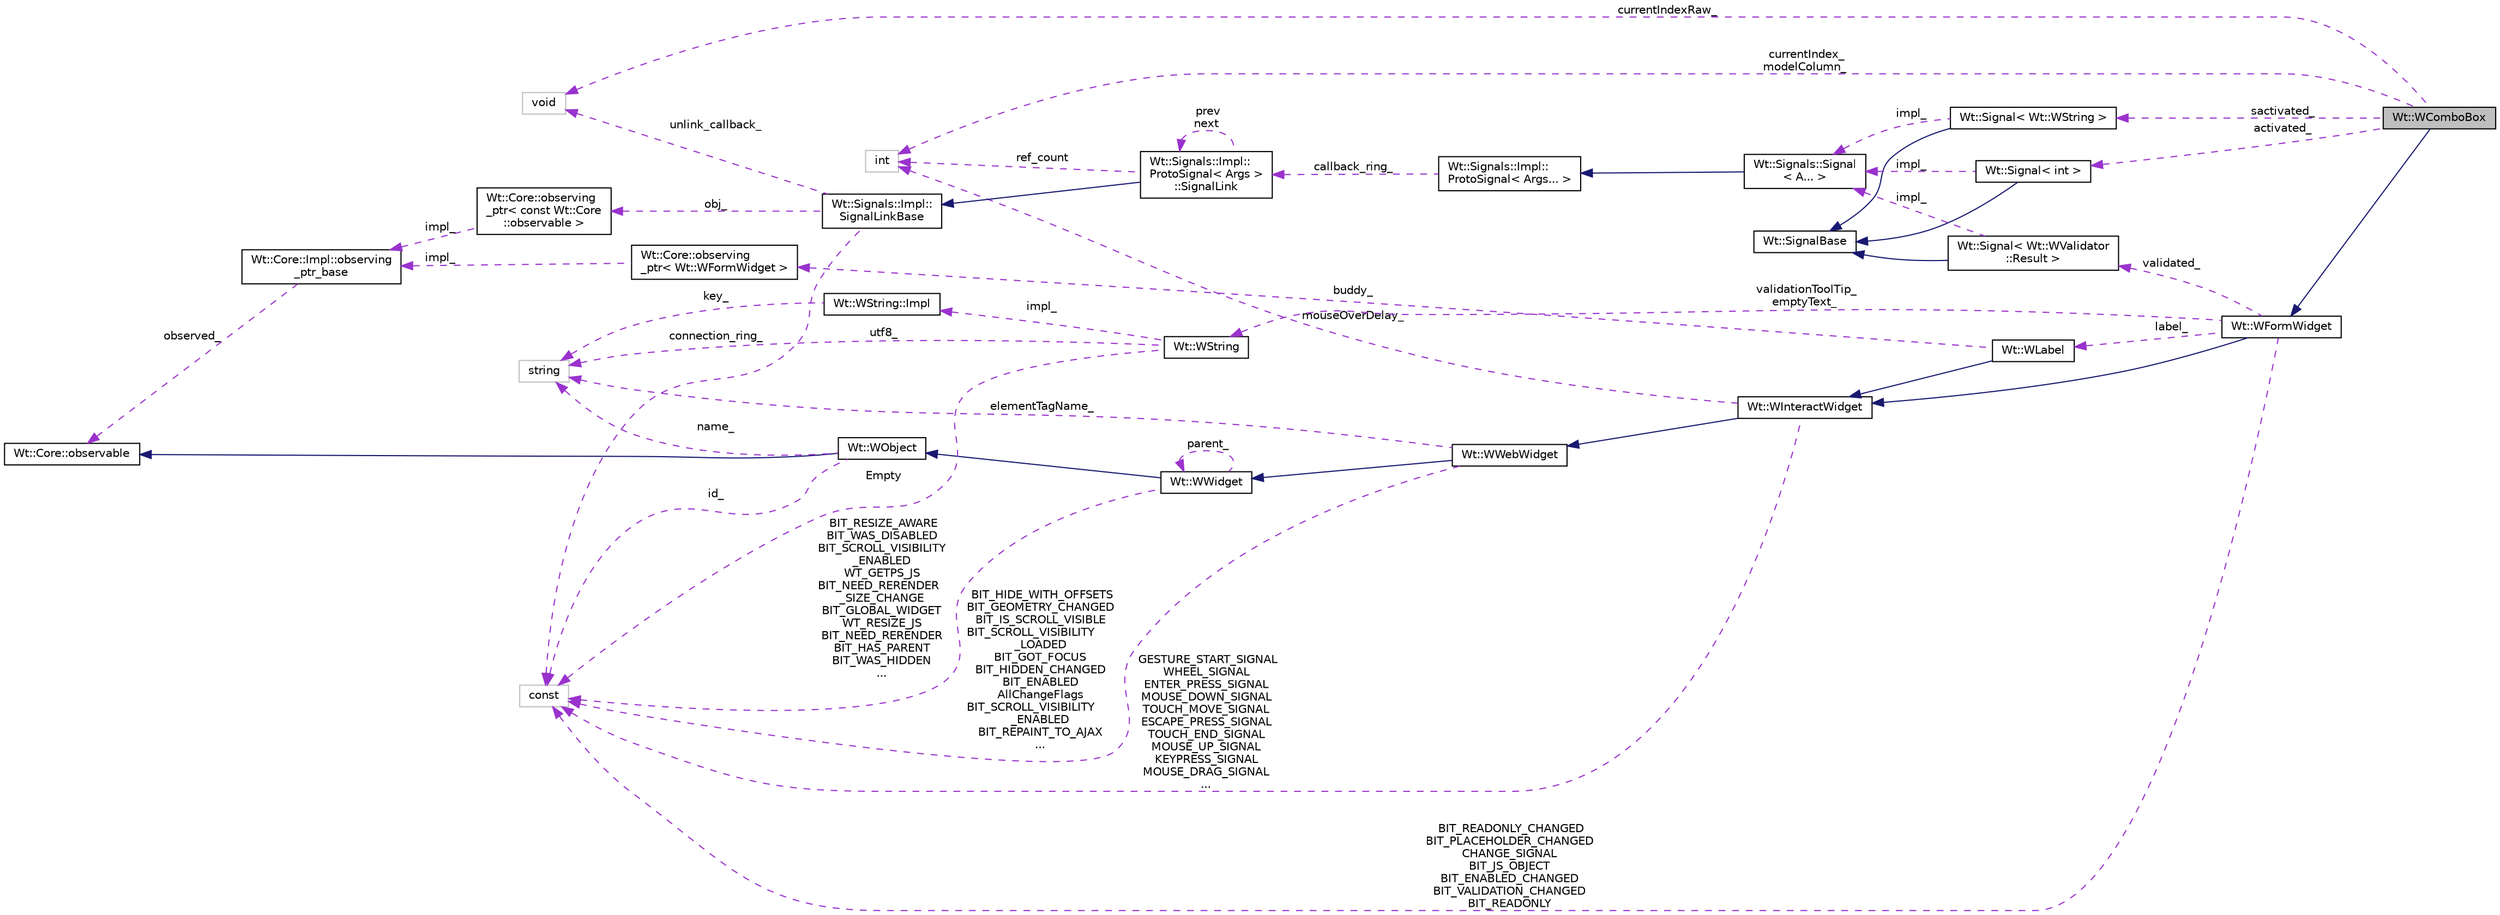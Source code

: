digraph "Wt::WComboBox"
{
 // LATEX_PDF_SIZE
  edge [fontname="Helvetica",fontsize="10",labelfontname="Helvetica",labelfontsize="10"];
  node [fontname="Helvetica",fontsize="10",shape=record];
  rankdir="LR";
  Node1 [label="Wt::WComboBox",height=0.2,width=0.4,color="black", fillcolor="grey75", style="filled", fontcolor="black",tooltip="A widget that provides a drop-down combo-box control."];
  Node2 -> Node1 [dir="back",color="midnightblue",fontsize="10",style="solid",fontname="Helvetica"];
  Node2 [label="Wt::WFormWidget",height=0.2,width=0.4,color="black", fillcolor="white", style="filled",URL="$classWt_1_1WFormWidget.html",tooltip="An abstract widget that corresponds to an HTML form element."];
  Node3 -> Node2 [dir="back",color="midnightblue",fontsize="10",style="solid",fontname="Helvetica"];
  Node3 [label="Wt::WInteractWidget",height=0.2,width=0.4,color="black", fillcolor="white", style="filled",URL="$classWt_1_1WInteractWidget.html",tooltip="An abstract widget that can receive user-interface interaction."];
  Node4 -> Node3 [dir="back",color="midnightblue",fontsize="10",style="solid",fontname="Helvetica"];
  Node4 [label="Wt::WWebWidget",height=0.2,width=0.4,color="black", fillcolor="white", style="filled",URL="$classWt_1_1WWebWidget.html",tooltip="A base class for widgets with an HTML counterpart."];
  Node5 -> Node4 [dir="back",color="midnightblue",fontsize="10",style="solid",fontname="Helvetica"];
  Node5 [label="Wt::WWidget",height=0.2,width=0.4,color="black", fillcolor="white", style="filled",URL="$classWt_1_1WWidget.html",tooltip="The abstract base class for a user-interface component."];
  Node6 -> Node5 [dir="back",color="midnightblue",fontsize="10",style="solid",fontname="Helvetica"];
  Node6 [label="Wt::WObject",height=0.2,width=0.4,color="black", fillcolor="white", style="filled",URL="$classWt_1_1WObject.html",tooltip="A base class for objects that participate in the signal/slot system."];
  Node7 -> Node6 [dir="back",color="midnightblue",fontsize="10",style="solid",fontname="Helvetica"];
  Node7 [label="Wt::Core::observable",height=0.2,width=0.4,color="black", fillcolor="white", style="filled",URL="$classWt_1_1Core_1_1observable.html",tooltip="A base class for objects whose life-time can be tracked."];
  Node8 -> Node6 [dir="back",color="darkorchid3",fontsize="10",style="dashed",label=" name_" ,fontname="Helvetica"];
  Node8 [label="string",height=0.2,width=0.4,color="grey75", fillcolor="white", style="filled",tooltip=" "];
  Node9 -> Node6 [dir="back",color="darkorchid3",fontsize="10",style="dashed",label=" id_" ,fontname="Helvetica"];
  Node9 [label="const",height=0.2,width=0.4,color="grey75", fillcolor="white", style="filled",tooltip=" "];
  Node5 -> Node5 [dir="back",color="darkorchid3",fontsize="10",style="dashed",label=" parent_" ,fontname="Helvetica"];
  Node9 -> Node5 [dir="back",color="darkorchid3",fontsize="10",style="dashed",label=" BIT_RESIZE_AWARE\nBIT_WAS_DISABLED\nBIT_SCROLL_VISIBILITY\l_ENABLED\nWT_GETPS_JS\nBIT_NEED_RERENDER\l_SIZE_CHANGE\nBIT_GLOBAL_WIDGET\nWT_RESIZE_JS\nBIT_NEED_RERENDER\nBIT_HAS_PARENT\nBIT_WAS_HIDDEN\n..." ,fontname="Helvetica"];
  Node8 -> Node4 [dir="back",color="darkorchid3",fontsize="10",style="dashed",label=" elementTagName_" ,fontname="Helvetica"];
  Node9 -> Node4 [dir="back",color="darkorchid3",fontsize="10",style="dashed",label=" BIT_HIDE_WITH_OFFSETS\nBIT_GEOMETRY_CHANGED\nBIT_IS_SCROLL_VISIBLE\nBIT_SCROLL_VISIBILITY\l_LOADED\nBIT_GOT_FOCUS\nBIT_HIDDEN_CHANGED\nBIT_ENABLED\nAllChangeFlags\nBIT_SCROLL_VISIBILITY\l_ENABLED\nBIT_REPAINT_TO_AJAX\n..." ,fontname="Helvetica"];
  Node10 -> Node3 [dir="back",color="darkorchid3",fontsize="10",style="dashed",label=" mouseOverDelay_" ,fontname="Helvetica"];
  Node10 [label="int",height=0.2,width=0.4,color="grey75", fillcolor="white", style="filled",tooltip=" "];
  Node9 -> Node3 [dir="back",color="darkorchid3",fontsize="10",style="dashed",label=" GESTURE_START_SIGNAL\nWHEEL_SIGNAL\nENTER_PRESS_SIGNAL\nMOUSE_DOWN_SIGNAL\nTOUCH_MOVE_SIGNAL\nESCAPE_PRESS_SIGNAL\nTOUCH_END_SIGNAL\nMOUSE_UP_SIGNAL\nKEYPRESS_SIGNAL\nMOUSE_DRAG_SIGNAL\n..." ,fontname="Helvetica"];
  Node11 -> Node2 [dir="back",color="darkorchid3",fontsize="10",style="dashed",label=" validationToolTip_\nemptyText_" ,fontname="Helvetica"];
  Node11 [label="Wt::WString",height=0.2,width=0.4,color="black", fillcolor="white", style="filled",URL="$classWt_1_1WString.html",tooltip="A value class which describes a locale-aware unicode string."];
  Node12 -> Node11 [dir="back",color="darkorchid3",fontsize="10",style="dashed",label=" impl_" ,fontname="Helvetica"];
  Node12 [label="Wt::WString::Impl",height=0.2,width=0.4,color="black", fillcolor="white", style="filled",URL="$structWt_1_1WString_1_1Impl.html",tooltip=" "];
  Node8 -> Node12 [dir="back",color="darkorchid3",fontsize="10",style="dashed",label=" key_" ,fontname="Helvetica"];
  Node8 -> Node11 [dir="back",color="darkorchid3",fontsize="10",style="dashed",label=" utf8_" ,fontname="Helvetica"];
  Node9 -> Node11 [dir="back",color="darkorchid3",fontsize="10",style="dashed",label=" Empty" ,fontname="Helvetica"];
  Node13 -> Node2 [dir="back",color="darkorchid3",fontsize="10",style="dashed",label=" label_" ,fontname="Helvetica"];
  Node13 [label="Wt::WLabel",height=0.2,width=0.4,color="black", fillcolor="white", style="filled",URL="$classWt_1_1WLabel.html",tooltip="A label for a form field."];
  Node3 -> Node13 [dir="back",color="midnightblue",fontsize="10",style="solid",fontname="Helvetica"];
  Node14 -> Node13 [dir="back",color="darkorchid3",fontsize="10",style="dashed",label=" buddy_" ,fontname="Helvetica"];
  Node14 [label="Wt::Core::observing\l_ptr\< Wt::WFormWidget \>",height=0.2,width=0.4,color="black", fillcolor="white", style="filled",URL="$classWt_1_1Core_1_1observing__ptr.html",tooltip=" "];
  Node15 -> Node14 [dir="back",color="darkorchid3",fontsize="10",style="dashed",label=" impl_" ,fontname="Helvetica"];
  Node15 [label="Wt::Core::Impl::observing\l_ptr_base",height=0.2,width=0.4,color="black", fillcolor="white", style="filled",URL="$structWt_1_1Core_1_1Impl_1_1observing__ptr__base.html",tooltip=" "];
  Node7 -> Node15 [dir="back",color="darkorchid3",fontsize="10",style="dashed",label=" observed_" ,fontname="Helvetica"];
  Node16 -> Node2 [dir="back",color="darkorchid3",fontsize="10",style="dashed",label=" validated_" ,fontname="Helvetica"];
  Node16 [label="Wt::Signal\< Wt::WValidator\l::Result \>",height=0.2,width=0.4,color="black", fillcolor="white", style="filled",URL="$classWt_1_1Signal.html",tooltip=" "];
  Node17 -> Node16 [dir="back",color="midnightblue",fontsize="10",style="solid",fontname="Helvetica"];
  Node17 [label="Wt::SignalBase",height=0.2,width=0.4,color="black", fillcolor="white", style="filled",URL="$classWt_1_1SignalBase.html",tooltip="Abstract base class of a signal."];
  Node18 -> Node16 [dir="back",color="darkorchid3",fontsize="10",style="dashed",label=" impl_" ,fontname="Helvetica"];
  Node18 [label="Wt::Signals::Signal\l\< A... \>",height=0.2,width=0.4,color="black", fillcolor="white", style="filled",URL="$structWt_1_1Signals_1_1Signal.html",tooltip=" "];
  Node19 -> Node18 [dir="back",color="midnightblue",fontsize="10",style="solid",fontname="Helvetica"];
  Node19 [label="Wt::Signals::Impl::\lProtoSignal\< Args... \>",height=0.2,width=0.4,color="black", fillcolor="white", style="filled",URL="$classWt_1_1Signals_1_1Impl_1_1ProtoSignal.html",tooltip=" "];
  Node20 -> Node19 [dir="back",color="darkorchid3",fontsize="10",style="dashed",label=" callback_ring_" ,fontname="Helvetica"];
  Node20 [label="Wt::Signals::Impl::\lProtoSignal\< Args \>\l::SignalLink",height=0.2,width=0.4,color="black", fillcolor="white", style="filled",URL="$structWt_1_1Signals_1_1Impl_1_1ProtoSignal_1_1SignalLink.html",tooltip=" "];
  Node21 -> Node20 [dir="back",color="midnightblue",fontsize="10",style="solid",fontname="Helvetica"];
  Node21 [label="Wt::Signals::Impl::\lSignalLinkBase",height=0.2,width=0.4,color="black", fillcolor="white", style="filled",URL="$classWt_1_1Signals_1_1Impl_1_1SignalLinkBase.html",tooltip=" "];
  Node22 -> Node21 [dir="back",color="darkorchid3",fontsize="10",style="dashed",label=" unlink_callback_" ,fontname="Helvetica"];
  Node22 [label="void",height=0.2,width=0.4,color="grey75", fillcolor="white", style="filled",tooltip=" "];
  Node23 -> Node21 [dir="back",color="darkorchid3",fontsize="10",style="dashed",label=" obj_" ,fontname="Helvetica"];
  Node23 [label="Wt::Core::observing\l_ptr\< const Wt::Core\l::observable \>",height=0.2,width=0.4,color="black", fillcolor="white", style="filled",URL="$classWt_1_1Core_1_1observing__ptr.html",tooltip=" "];
  Node15 -> Node23 [dir="back",color="darkorchid3",fontsize="10",style="dashed",label=" impl_" ,fontname="Helvetica"];
  Node9 -> Node21 [dir="back",color="darkorchid3",fontsize="10",style="dashed",label=" connection_ring_" ,fontname="Helvetica"];
  Node10 -> Node20 [dir="back",color="darkorchid3",fontsize="10",style="dashed",label=" ref_count" ,fontname="Helvetica"];
  Node20 -> Node20 [dir="back",color="darkorchid3",fontsize="10",style="dashed",label=" prev\nnext" ,fontname="Helvetica"];
  Node9 -> Node2 [dir="back",color="darkorchid3",fontsize="10",style="dashed",label=" BIT_READONLY_CHANGED\nBIT_PLACEHOLDER_CHANGED\nCHANGE_SIGNAL\nBIT_JS_OBJECT\nBIT_ENABLED_CHANGED\nBIT_VALIDATION_CHANGED\nBIT_READONLY" ,fontname="Helvetica"];
  Node24 -> Node1 [dir="back",color="darkorchid3",fontsize="10",style="dashed",label=" sactivated_" ,fontname="Helvetica"];
  Node24 [label="Wt::Signal\< Wt::WString \>",height=0.2,width=0.4,color="black", fillcolor="white", style="filled",URL="$classWt_1_1Signal.html",tooltip=" "];
  Node17 -> Node24 [dir="back",color="midnightblue",fontsize="10",style="solid",fontname="Helvetica"];
  Node18 -> Node24 [dir="back",color="darkorchid3",fontsize="10",style="dashed",label=" impl_" ,fontname="Helvetica"];
  Node25 -> Node1 [dir="back",color="darkorchid3",fontsize="10",style="dashed",label=" activated_" ,fontname="Helvetica"];
  Node25 [label="Wt::Signal\< int \>",height=0.2,width=0.4,color="black", fillcolor="white", style="filled",URL="$classWt_1_1Signal.html",tooltip=" "];
  Node17 -> Node25 [dir="back",color="midnightblue",fontsize="10",style="solid",fontname="Helvetica"];
  Node18 -> Node25 [dir="back",color="darkorchid3",fontsize="10",style="dashed",label=" impl_" ,fontname="Helvetica"];
  Node22 -> Node1 [dir="back",color="darkorchid3",fontsize="10",style="dashed",label=" currentIndexRaw_" ,fontname="Helvetica"];
  Node10 -> Node1 [dir="back",color="darkorchid3",fontsize="10",style="dashed",label=" currentIndex_\nmodelColumn_" ,fontname="Helvetica"];
}
